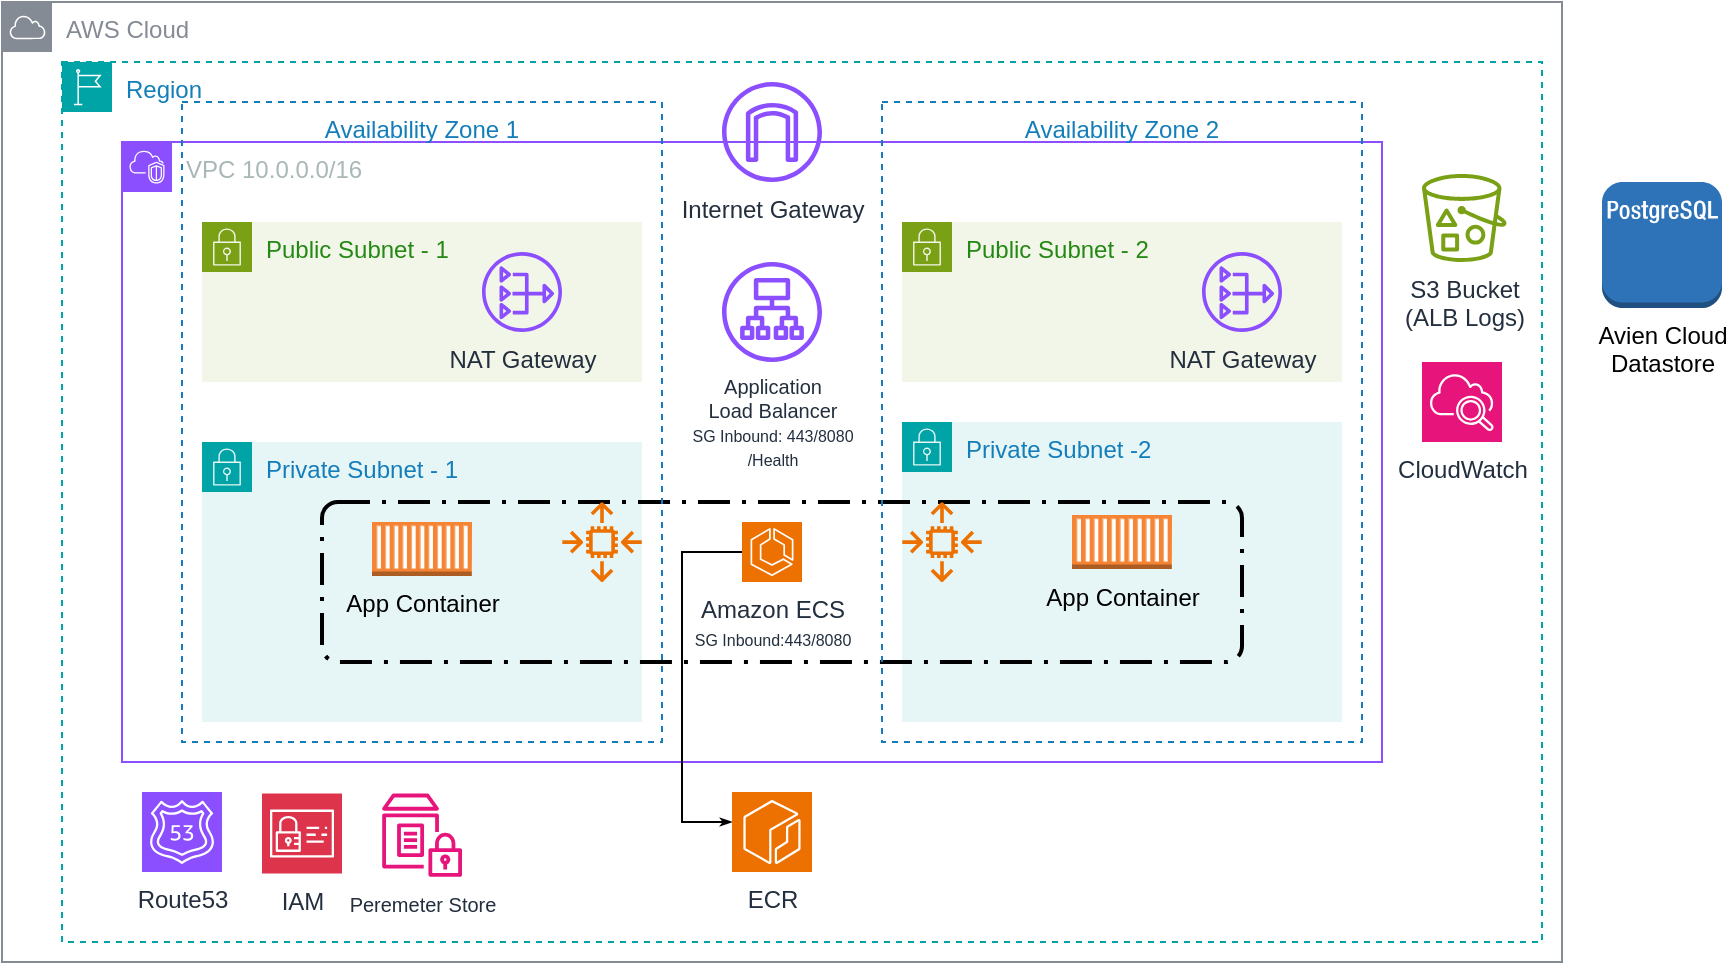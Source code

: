 <mxfile version="28.2.1">
  <diagram name="Page-1" id="LdRW2M0Z-OdcXSIT7n-y">
    <mxGraphModel dx="1072" dy="569" grid="1" gridSize="10" guides="1" tooltips="1" connect="1" arrows="1" fold="1" page="1" pageScale="1" pageWidth="1100" pageHeight="850" background="none" math="0" shadow="0">
      <root>
        <mxCell id="0" />
        <mxCell id="1" parent="0" />
        <mxCell id="F6hma239Z3UVsW2DJXRU-33" value="AWS Cloud" style="sketch=0;outlineConnect=0;gradientColor=none;html=1;whiteSpace=wrap;fontSize=12;fontStyle=0;shape=mxgraph.aws4.group;grIcon=mxgraph.aws4.group_aws_cloud;strokeColor=#858B94;fillColor=none;verticalAlign=top;align=left;spacingLeft=30;fontColor=#858B94;dashed=0;" parent="1" vertex="1">
          <mxGeometry x="210" y="280" width="780" height="480" as="geometry" />
        </mxCell>
        <mxCell id="F6hma239Z3UVsW2DJXRU-27" value="VPC 10.0.0.0/16" style="points=[[0,0],[0.25,0],[0.5,0],[0.75,0],[1,0],[1,0.25],[1,0.5],[1,0.75],[1,1],[0.75,1],[0.5,1],[0.25,1],[0,1],[0,0.75],[0,0.5],[0,0.25]];outlineConnect=0;gradientColor=none;html=1;whiteSpace=wrap;fontSize=12;fontStyle=0;container=1;pointerEvents=0;collapsible=0;recursiveResize=0;shape=mxgraph.aws4.group;grIcon=mxgraph.aws4.group_vpc2;strokeColor=#8C4FFF;fillColor=none;verticalAlign=top;align=left;spacingLeft=30;fontColor=#AAB7B8;dashed=0;" parent="1" vertex="1">
          <mxGeometry x="270" y="350" width="630" height="310" as="geometry" />
        </mxCell>
        <mxCell id="F6hma239Z3UVsW2DJXRU-4" value="Private Subnet -2" style="points=[[0,0],[0.25,0],[0.5,0],[0.75,0],[1,0],[1,0.25],[1,0.5],[1,0.75],[1,1],[0.75,1],[0.5,1],[0.25,1],[0,1],[0,0.75],[0,0.5],[0,0.25]];outlineConnect=0;gradientColor=none;html=1;whiteSpace=wrap;fontSize=12;fontStyle=0;container=1;pointerEvents=0;collapsible=0;recursiveResize=0;shape=mxgraph.aws4.group;grIcon=mxgraph.aws4.group_security_group;grStroke=0;strokeColor=#00A4A6;fillColor=#E6F6F7;verticalAlign=top;align=left;spacingLeft=30;fontColor=#147EBA;dashed=0;" parent="1" vertex="1">
          <mxGeometry x="660" y="490" width="220" height="150" as="geometry" />
        </mxCell>
        <mxCell id="F6hma239Z3UVsW2DJXRU-16" value="App Container" style="outlineConnect=0;dashed=0;verticalLabelPosition=bottom;verticalAlign=top;align=center;html=1;shape=mxgraph.aws3.ec2_compute_container;fillColor=#F58534;gradientColor=none;" parent="F6hma239Z3UVsW2DJXRU-4" vertex="1">
          <mxGeometry x="85" y="46.5" width="50" height="27" as="geometry" />
        </mxCell>
        <mxCell id="F6hma239Z3UVsW2DJXRU-3" value="Private Subnet - 1" style="points=[[0,0],[0.25,0],[0.5,0],[0.75,0],[1,0],[1,0.25],[1,0.5],[1,0.75],[1,1],[0.75,1],[0.5,1],[0.25,1],[0,1],[0,0.75],[0,0.5],[0,0.25]];outlineConnect=0;gradientColor=none;html=1;whiteSpace=wrap;fontSize=12;fontStyle=0;container=1;pointerEvents=0;collapsible=0;recursiveResize=0;shape=mxgraph.aws4.group;grIcon=mxgraph.aws4.group_security_group;grStroke=0;strokeColor=#00A4A6;fillColor=#E6F6F7;verticalAlign=top;align=left;spacingLeft=30;fontColor=#147EBA;dashed=0;" parent="1" vertex="1">
          <mxGeometry x="310" y="500" width="220" height="140" as="geometry" />
        </mxCell>
        <mxCell id="F6hma239Z3UVsW2DJXRU-15" value="App Container" style="outlineConnect=0;dashed=0;verticalLabelPosition=bottom;verticalAlign=top;align=center;html=1;shape=mxgraph.aws3.ec2_compute_container;fillColor=#F58534;gradientColor=none;" parent="F6hma239Z3UVsW2DJXRU-3" vertex="1">
          <mxGeometry x="85" y="40" width="50" height="27" as="geometry" />
        </mxCell>
        <mxCell id="F6hma239Z3UVsW2DJXRU-5" value="Public Subnet - 1&lt;div&gt;&lt;br&gt;&lt;div&gt;&lt;br&gt;&lt;/div&gt;&lt;/div&gt;" style="points=[[0,0],[0.25,0],[0.5,0],[0.75,0],[1,0],[1,0.25],[1,0.5],[1,0.75],[1,1],[0.75,1],[0.5,1],[0.25,1],[0,1],[0,0.75],[0,0.5],[0,0.25]];outlineConnect=0;gradientColor=none;html=1;whiteSpace=wrap;fontSize=12;fontStyle=0;container=1;pointerEvents=0;collapsible=0;recursiveResize=0;shape=mxgraph.aws4.group;grIcon=mxgraph.aws4.group_security_group;grStroke=0;strokeColor=#7AA116;fillColor=#F2F6E8;verticalAlign=top;align=left;spacingLeft=30;fontColor=#248814;dashed=0;" parent="1" vertex="1">
          <mxGeometry x="310" y="390" width="220" height="80" as="geometry" />
        </mxCell>
        <mxCell id="F6hma239Z3UVsW2DJXRU-8" value="NAT Gateway" style="sketch=0;outlineConnect=0;fontColor=#232F3E;gradientColor=none;fillColor=#8C4FFF;strokeColor=none;dashed=0;verticalLabelPosition=bottom;verticalAlign=top;align=center;html=1;fontSize=12;fontStyle=0;aspect=fixed;pointerEvents=1;shape=mxgraph.aws4.nat_gateway;" parent="F6hma239Z3UVsW2DJXRU-5" vertex="1">
          <mxGeometry x="140" y="15" width="40" height="40" as="geometry" />
        </mxCell>
        <mxCell id="F6hma239Z3UVsW2DJXRU-6" value="Public Subnet - 2" style="points=[[0,0],[0.25,0],[0.5,0],[0.75,0],[1,0],[1,0.25],[1,0.5],[1,0.75],[1,1],[0.75,1],[0.5,1],[0.25,1],[0,1],[0,0.75],[0,0.5],[0,0.25]];outlineConnect=0;gradientColor=none;html=1;whiteSpace=wrap;fontSize=12;fontStyle=0;container=1;pointerEvents=0;collapsible=0;recursiveResize=0;shape=mxgraph.aws4.group;grIcon=mxgraph.aws4.group_security_group;grStroke=0;strokeColor=#7AA116;fillColor=#F2F6E8;verticalAlign=top;align=left;spacingLeft=30;fontColor=#248814;dashed=0;movable=1;resizable=1;rotatable=1;deletable=1;editable=1;locked=0;connectable=1;" parent="1" vertex="1">
          <mxGeometry x="660" y="390" width="220" height="80" as="geometry" />
        </mxCell>
        <mxCell id="F6hma239Z3UVsW2DJXRU-9" value="NAT Gateway" style="sketch=0;outlineConnect=0;fontColor=#232F3E;gradientColor=none;fillColor=#8C4FFF;strokeColor=none;dashed=0;verticalLabelPosition=bottom;verticalAlign=top;align=center;html=1;fontSize=12;fontStyle=0;aspect=fixed;pointerEvents=1;shape=mxgraph.aws4.nat_gateway;container=0;" parent="F6hma239Z3UVsW2DJXRU-6" vertex="1">
          <mxGeometry x="150" y="15" width="40" height="40" as="geometry">
            <mxRectangle x="800" y="405" width="110" height="30" as="alternateBounds" />
          </mxGeometry>
        </mxCell>
        <mxCell id="F6hma239Z3UVsW2DJXRU-14" value="" style="rounded=1;arcSize=10;dashed=1;fillColor=none;gradientColor=none;dashPattern=8 3 1 3;strokeWidth=2;" parent="1" vertex="1">
          <mxGeometry x="370" y="530" width="460" height="80" as="geometry" />
        </mxCell>
        <mxCell id="F6hma239Z3UVsW2DJXRU-17" value="" style="sketch=0;outlineConnect=0;fontColor=#232F3E;gradientColor=none;fillColor=#ED7100;strokeColor=none;dashed=0;verticalLabelPosition=bottom;verticalAlign=top;align=center;html=1;fontSize=12;fontStyle=0;aspect=fixed;pointerEvents=1;shape=mxgraph.aws4.auto_scaling2;" parent="1" vertex="1">
          <mxGeometry x="490" y="530" width="40" height="40" as="geometry" />
        </mxCell>
        <mxCell id="F6hma239Z3UVsW2DJXRU-18" value="" style="sketch=0;outlineConnect=0;fontColor=#232F3E;gradientColor=none;fillColor=#ED7100;strokeColor=none;dashed=0;verticalLabelPosition=bottom;verticalAlign=top;align=center;html=1;fontSize=12;fontStyle=0;aspect=fixed;pointerEvents=1;shape=mxgraph.aws4.auto_scaling2;" parent="1" vertex="1">
          <mxGeometry x="660" y="530" width="40" height="40" as="geometry" />
        </mxCell>
        <mxCell id="F6hma239Z3UVsW2DJXRU-19" value="Application &lt;br&gt;Load Balancer&lt;br&gt;&lt;font style=&quot;font-size: 8px;&quot;&gt;SG Inbound: 443/8080&lt;br&gt;/Health&lt;/font&gt;" style="sketch=0;outlineConnect=0;fontColor=#232F3E;gradientColor=none;fillColor=#8C4FFF;strokeColor=none;dashed=0;verticalLabelPosition=bottom;verticalAlign=top;align=center;html=1;fontSize=10;fontStyle=0;aspect=fixed;pointerEvents=1;shape=mxgraph.aws4.application_load_balancer;" parent="1" vertex="1">
          <mxGeometry x="570" y="410" width="50" height="50" as="geometry" />
        </mxCell>
        <mxCell id="F6hma239Z3UVsW2DJXRU-25" value="Availability Zone 1" style="fillColor=none;strokeColor=#147EBA;dashed=1;verticalAlign=top;fontStyle=0;fontColor=#147EBA;whiteSpace=wrap;html=1;" parent="1" vertex="1">
          <mxGeometry x="300" y="330" width="240" height="320" as="geometry" />
        </mxCell>
        <mxCell id="F6hma239Z3UVsW2DJXRU-26" value="Availability Zone 2" style="fillColor=none;strokeColor=#147EBA;dashed=1;verticalAlign=top;fontStyle=0;fontColor=#147EBA;whiteSpace=wrap;html=1;" parent="1" vertex="1">
          <mxGeometry x="650" y="330" width="240" height="320" as="geometry" />
        </mxCell>
        <mxCell id="F6hma239Z3UVsW2DJXRU-22" value="Internet Gateway" style="sketch=0;outlineConnect=0;fontColor=#232F3E;gradientColor=none;fillColor=#8C4FFF;strokeColor=none;dashed=0;verticalLabelPosition=bottom;verticalAlign=top;align=center;html=1;fontSize=12;fontStyle=0;aspect=fixed;pointerEvents=1;shape=mxgraph.aws4.internet_gateway;" parent="1" vertex="1">
          <mxGeometry x="570" y="320" width="50" height="50" as="geometry" />
        </mxCell>
        <mxCell id="F6hma239Z3UVsW2DJXRU-28" value="Region" style="points=[[0,0],[0.25,0],[0.5,0],[0.75,0],[1,0],[1,0.25],[1,0.5],[1,0.75],[1,1],[0.75,1],[0.5,1],[0.25,1],[0,1],[0,0.75],[0,0.5],[0,0.25]];outlineConnect=0;gradientColor=none;html=1;whiteSpace=wrap;fontSize=12;fontStyle=0;container=1;pointerEvents=0;collapsible=0;recursiveResize=0;shape=mxgraph.aws4.group;grIcon=mxgraph.aws4.group_region;strokeColor=#00A4A6;fillColor=none;verticalAlign=top;align=left;spacingLeft=30;fontColor=#147EBA;dashed=1;" parent="1" vertex="1">
          <mxGeometry x="240" y="310" width="740" height="440" as="geometry" />
        </mxCell>
        <mxCell id="TwTqnpi0IHW01U2Hm2W1-3" style="edgeStyle=orthogonalEdgeStyle;rounded=0;orthogonalLoop=1;jettySize=auto;html=1;exitX=0;exitY=0.5;exitDx=0;exitDy=0;exitPerimeter=0;endArrow=classicThin;endFill=1;startSize=4;endSize=3;" edge="1" parent="F6hma239Z3UVsW2DJXRU-28" source="F6hma239Z3UVsW2DJXRU-13" target="F6hma239Z3UVsW2DJXRU-35">
          <mxGeometry relative="1" as="geometry">
            <Array as="points">
              <mxPoint x="310" y="245" />
              <mxPoint x="310" y="380" />
            </Array>
          </mxGeometry>
        </mxCell>
        <mxCell id="F6hma239Z3UVsW2DJXRU-13" value="Amazon ECS&lt;br&gt;&lt;font style=&quot;font-size: 8px;&quot;&gt;SG Inbound:443/8080&lt;/font&gt;" style="sketch=0;points=[[0,0,0],[0.25,0,0],[0.5,0,0],[0.75,0,0],[1,0,0],[0,1,0],[0.25,1,0],[0.5,1,0],[0.75,1,0],[1,1,0],[0,0.25,0],[0,0.5,0],[0,0.75,0],[1,0.25,0],[1,0.5,0],[1,0.75,0]];outlineConnect=0;fontColor=#232F3E;fillColor=#ED7100;strokeColor=#ffffff;dashed=0;verticalLabelPosition=bottom;verticalAlign=top;align=center;html=1;fontSize=12;fontStyle=0;aspect=fixed;shape=mxgraph.aws4.resourceIcon;resIcon=mxgraph.aws4.ecs;" parent="F6hma239Z3UVsW2DJXRU-28" vertex="1">
          <mxGeometry x="340" y="230" width="30" height="30" as="geometry" />
        </mxCell>
        <mxCell id="F6hma239Z3UVsW2DJXRU-35" value="ECR" style="sketch=0;points=[[0,0,0],[0.25,0,0],[0.5,0,0],[0.75,0,0],[1,0,0],[0,1,0],[0.25,1,0],[0.5,1,0],[0.75,1,0],[1,1,0],[0,0.25,0],[0,0.5,0],[0,0.75,0],[1,0.25,0],[1,0.5,0],[1,0.75,0]];outlineConnect=0;fontColor=#232F3E;fillColor=#ED7100;strokeColor=#ffffff;dashed=0;verticalLabelPosition=bottom;verticalAlign=top;align=center;html=1;fontSize=12;fontStyle=0;aspect=fixed;shape=mxgraph.aws4.resourceIcon;resIcon=mxgraph.aws4.ecr;" parent="F6hma239Z3UVsW2DJXRU-28" vertex="1">
          <mxGeometry x="335" y="365" width="40" height="40" as="geometry" />
        </mxCell>
        <mxCell id="F6hma239Z3UVsW2DJXRU-42" value="" style="shape=image;html=1;verticalAlign=top;verticalLabelPosition=bottom;labelBackgroundColor=#ffffff;imageAspect=0;aspect=fixed;image=https://icons.diagrams.net/icon-cache1/Unicons_Line_vol_3-2965/docker-1335.svg" parent="F6hma239Z3UVsW2DJXRU-28" vertex="1">
          <mxGeometry x="335" y="365" width="25" height="25" as="geometry" />
        </mxCell>
        <mxCell id="F6hma239Z3UVsW2DJXRU-37" value="CloudWatch" style="sketch=0;points=[[0,0,0],[0.25,0,0],[0.5,0,0],[0.75,0,0],[1,0,0],[0,1,0],[0.25,1,0],[0.5,1,0],[0.75,1,0],[1,1,0],[0,0.25,0],[0,0.5,0],[0,0.75,0],[1,0.25,0],[1,0.5,0],[1,0.75,0]];points=[[0,0,0],[0.25,0,0],[0.5,0,0],[0.75,0,0],[1,0,0],[0,1,0],[0.25,1,0],[0.5,1,0],[0.75,1,0],[1,1,0],[0,0.25,0],[0,0.5,0],[0,0.75,0],[1,0.25,0],[1,0.5,0],[1,0.75,0]];outlineConnect=0;fontColor=#232F3E;fillColor=#E7157B;strokeColor=#ffffff;dashed=0;verticalLabelPosition=bottom;verticalAlign=top;align=center;html=1;fontSize=12;fontStyle=0;aspect=fixed;shape=mxgraph.aws4.resourceIcon;resIcon=mxgraph.aws4.cloudwatch_2;" parent="F6hma239Z3UVsW2DJXRU-28" vertex="1">
          <mxGeometry x="680" y="150" width="40" height="40" as="geometry" />
        </mxCell>
        <mxCell id="F6hma239Z3UVsW2DJXRU-38" value="Route53" style="sketch=0;points=[[0,0,0],[0.25,0,0],[0.5,0,0],[0.75,0,0],[1,0,0],[0,1,0],[0.25,1,0],[0.5,1,0],[0.75,1,0],[1,1,0],[0,0.25,0],[0,0.5,0],[0,0.75,0],[1,0.25,0],[1,0.5,0],[1,0.75,0]];outlineConnect=0;fontColor=#232F3E;fillColor=#8C4FFF;strokeColor=#ffffff;dashed=0;verticalLabelPosition=bottom;verticalAlign=top;align=center;html=1;fontSize=12;fontStyle=0;aspect=fixed;shape=mxgraph.aws4.resourceIcon;resIcon=mxgraph.aws4.route_53;" parent="F6hma239Z3UVsW2DJXRU-28" vertex="1">
          <mxGeometry x="40" y="365" width="40" height="40" as="geometry" />
        </mxCell>
        <mxCell id="F6hma239Z3UVsW2DJXRU-36" value="IAM" style="sketch=0;points=[[0,0,0],[0.25,0,0],[0.5,0,0],[0.75,0,0],[1,0,0],[0,1,0],[0.25,1,0],[0.5,1,0],[0.75,1,0],[1,1,0],[0,0.25,0],[0,0.5,0],[0,0.75,0],[1,0.25,0],[1,0.5,0],[1,0.75,0]];outlineConnect=0;fontColor=#232F3E;fillColor=#DD344C;strokeColor=#ffffff;dashed=0;verticalLabelPosition=bottom;verticalAlign=top;align=center;html=1;fontSize=12;fontStyle=0;aspect=fixed;shape=mxgraph.aws4.resourceIcon;resIcon=mxgraph.aws4.identity_and_access_management;" parent="F6hma239Z3UVsW2DJXRU-28" vertex="1">
          <mxGeometry x="100" y="365.8" width="40" height="40" as="geometry" />
        </mxCell>
        <mxCell id="TwTqnpi0IHW01U2Hm2W1-1" value="&lt;font style=&quot;font-size: 10px;&quot;&gt;Peremeter Store&lt;/font&gt;" style="sketch=0;outlineConnect=0;fontColor=#232F3E;gradientColor=none;fillColor=#E7157B;strokeColor=none;dashed=0;verticalLabelPosition=bottom;verticalAlign=top;align=center;html=1;fontSize=12;fontStyle=0;aspect=fixed;pointerEvents=1;shape=mxgraph.aws4.parameter_store;" vertex="1" parent="F6hma239Z3UVsW2DJXRU-28">
          <mxGeometry x="160" y="365.8" width="40" height="41.6" as="geometry" />
        </mxCell>
        <mxCell id="F6hma239Z3UVsW2DJXRU-34" value="S3 Bucket&lt;br&gt;(ALB Logs)" style="sketch=0;outlineConnect=0;fontColor=#232F3E;gradientColor=none;fillColor=#7AA116;strokeColor=none;dashed=0;verticalLabelPosition=bottom;verticalAlign=top;align=center;html=1;fontSize=12;fontStyle=0;aspect=fixed;pointerEvents=1;shape=mxgraph.aws4.bucket_with_objects;" parent="1" vertex="1">
          <mxGeometry x="920" y="366" width="42.31" height="44" as="geometry" />
        </mxCell>
        <mxCell id="F6hma239Z3UVsW2DJXRU-40" value="Avien Cloud&lt;br&gt;Datastore&lt;br&gt;&lt;br&gt;&lt;div&gt;&lt;br&gt;&lt;/div&gt;" style="outlineConnect=0;dashed=0;verticalLabelPosition=bottom;verticalAlign=top;align=center;html=1;shape=mxgraph.aws3.postgre_sql_instance;fillColor=#2E73B8;gradientColor=none;" parent="1" vertex="1">
          <mxGeometry x="1010" y="370" width="60" height="63" as="geometry" />
        </mxCell>
      </root>
    </mxGraphModel>
  </diagram>
</mxfile>
